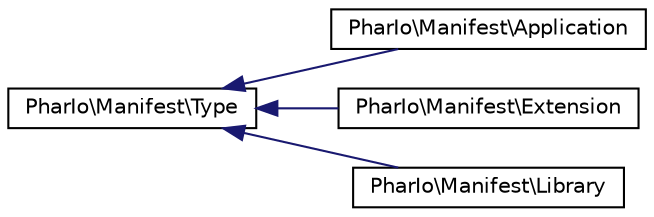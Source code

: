 digraph "Graphical Class Hierarchy"
{
  edge [fontname="Helvetica",fontsize="10",labelfontname="Helvetica",labelfontsize="10"];
  node [fontname="Helvetica",fontsize="10",shape=record];
  rankdir="LR";
  Node0 [label="PharIo\\Manifest\\Type",height=0.2,width=0.4,color="black", fillcolor="white", style="filled",URL="$classPharIo_1_1Manifest_1_1Type.html"];
  Node0 -> Node1 [dir="back",color="midnightblue",fontsize="10",style="solid",fontname="Helvetica"];
  Node1 [label="PharIo\\Manifest\\Application",height=0.2,width=0.4,color="black", fillcolor="white", style="filled",URL="$classPharIo_1_1Manifest_1_1Application.html"];
  Node0 -> Node2 [dir="back",color="midnightblue",fontsize="10",style="solid",fontname="Helvetica"];
  Node2 [label="PharIo\\Manifest\\Extension",height=0.2,width=0.4,color="black", fillcolor="white", style="filled",URL="$classPharIo_1_1Manifest_1_1Extension.html"];
  Node0 -> Node3 [dir="back",color="midnightblue",fontsize="10",style="solid",fontname="Helvetica"];
  Node3 [label="PharIo\\Manifest\\Library",height=0.2,width=0.4,color="black", fillcolor="white", style="filled",URL="$classPharIo_1_1Manifest_1_1Library.html"];
}
